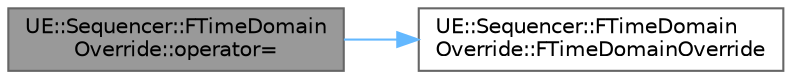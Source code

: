 digraph "UE::Sequencer::FTimeDomainOverride::operator="
{
 // INTERACTIVE_SVG=YES
 // LATEX_PDF_SIZE
  bgcolor="transparent";
  edge [fontname=Helvetica,fontsize=10,labelfontname=Helvetica,labelfontsize=10];
  node [fontname=Helvetica,fontsize=10,shape=box,height=0.2,width=0.4];
  rankdir="LR";
  Node1 [id="Node000001",label="UE::Sequencer::FTimeDomain\lOverride::operator=",height=0.2,width=0.4,color="gray40", fillcolor="grey60", style="filled", fontcolor="black",tooltip=" "];
  Node1 -> Node2 [id="edge1_Node000001_Node000002",color="steelblue1",style="solid",tooltip=" "];
  Node2 [id="Node000002",label="UE::Sequencer::FTimeDomain\lOverride::FTimeDomainOverride",height=0.2,width=0.4,color="grey40", fillcolor="white", style="filled",URL="$d4/d14/structUE_1_1Sequencer_1_1FTimeDomainOverride.html#a0c11967fc0ef68153cc906b0d34e507e",tooltip=" "];
}
